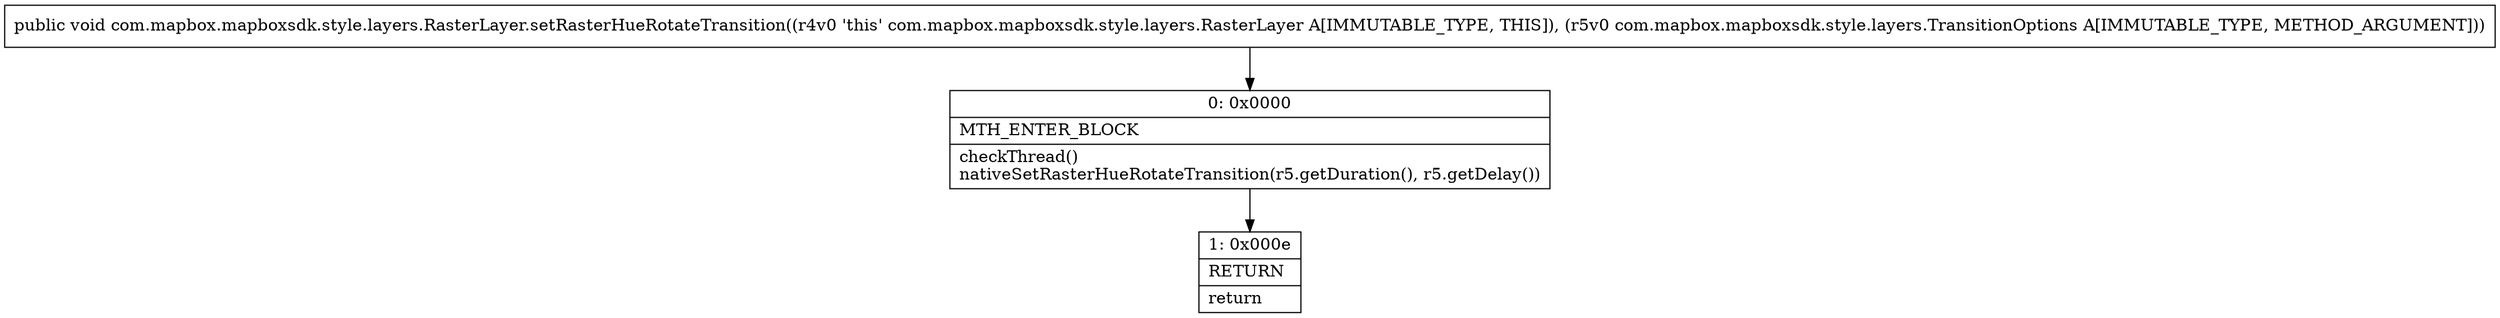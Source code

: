 digraph "CFG forcom.mapbox.mapboxsdk.style.layers.RasterLayer.setRasterHueRotateTransition(Lcom\/mapbox\/mapboxsdk\/style\/layers\/TransitionOptions;)V" {
Node_0 [shape=record,label="{0\:\ 0x0000|MTH_ENTER_BLOCK\l|checkThread()\lnativeSetRasterHueRotateTransition(r5.getDuration(), r5.getDelay())\l}"];
Node_1 [shape=record,label="{1\:\ 0x000e|RETURN\l|return\l}"];
MethodNode[shape=record,label="{public void com.mapbox.mapboxsdk.style.layers.RasterLayer.setRasterHueRotateTransition((r4v0 'this' com.mapbox.mapboxsdk.style.layers.RasterLayer A[IMMUTABLE_TYPE, THIS]), (r5v0 com.mapbox.mapboxsdk.style.layers.TransitionOptions A[IMMUTABLE_TYPE, METHOD_ARGUMENT])) }"];
MethodNode -> Node_0;
Node_0 -> Node_1;
}

